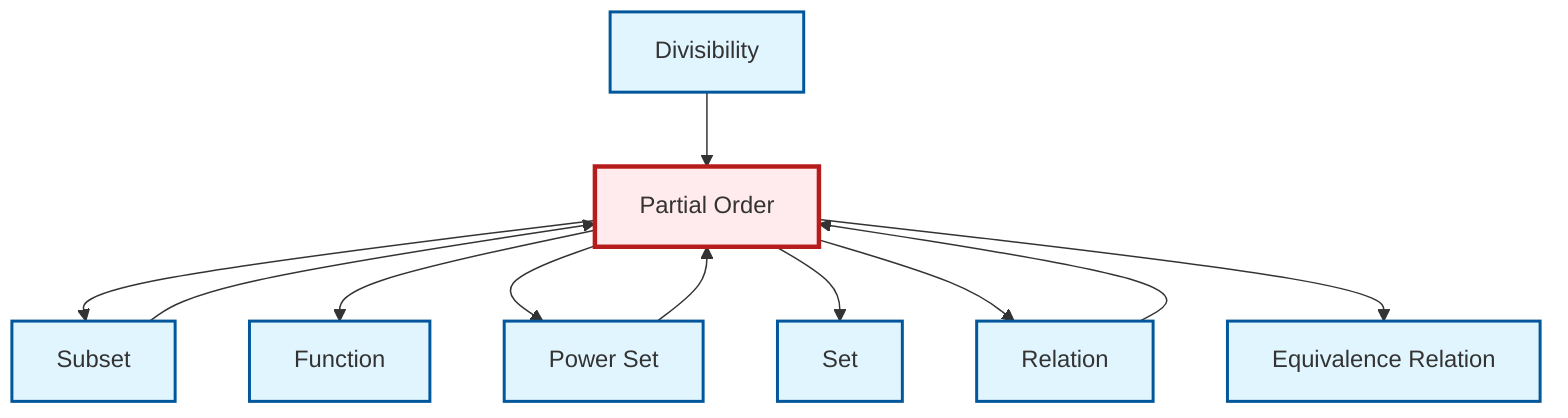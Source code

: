 graph TD
    classDef definition fill:#e1f5fe,stroke:#01579b,stroke-width:2px
    classDef theorem fill:#f3e5f5,stroke:#4a148c,stroke-width:2px
    classDef axiom fill:#fff3e0,stroke:#e65100,stroke-width:2px
    classDef example fill:#e8f5e9,stroke:#1b5e20,stroke-width:2px
    classDef current fill:#ffebee,stroke:#b71c1c,stroke-width:3px
    def-divisibility["Divisibility"]:::definition
    def-equivalence-relation["Equivalence Relation"]:::definition
    def-set["Set"]:::definition
    def-subset["Subset"]:::definition
    def-function["Function"]:::definition
    def-partial-order["Partial Order"]:::definition
    def-relation["Relation"]:::definition
    def-power-set["Power Set"]:::definition
    def-partial-order --> def-subset
    def-partial-order --> def-function
    def-partial-order --> def-power-set
    def-relation --> def-partial-order
    def-divisibility --> def-partial-order
    def-subset --> def-partial-order
    def-partial-order --> def-set
    def-partial-order --> def-relation
    def-partial-order --> def-equivalence-relation
    def-power-set --> def-partial-order
    class def-partial-order current